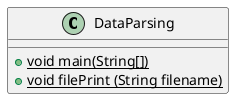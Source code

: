@startuml
class DataParsing {
+ {static} void main(String[])
+ {static} void filePrint (String filename)
}
@enduml